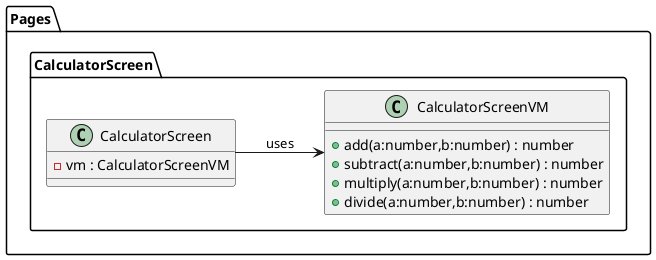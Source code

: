 @startuml

left to right direction
package Pages{
package CalculatorScreen{
class CalculatorScreen{
-vm : CalculatorScreenVM
}

class CalculatorScreenVM{
+ add(a:number,b:number) : number
+ subtract(a:number,b:number) : number
+ multiply(a:number,b:number) : number
+ divide(a:number,b:number) : number
}
CalculatorScreen --> CalculatorScreenVM : uses
}
}
@enduml